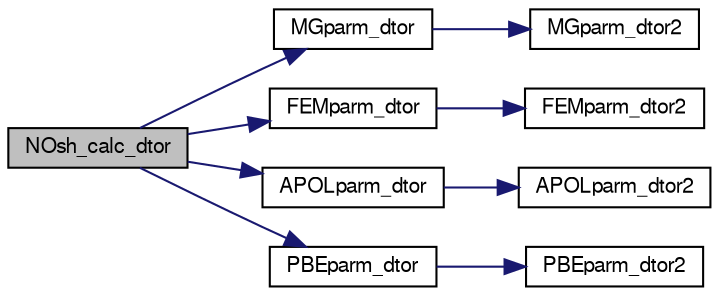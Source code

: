 digraph "NOsh_calc_dtor"
{
  edge [fontname="FreeSans",fontsize="10",labelfontname="FreeSans",labelfontsize="10"];
  node [fontname="FreeSans",fontsize="10",shape=record];
  rankdir="LR";
  Node1 [label="NOsh_calc_dtor",height=0.2,width=0.4,color="black", fillcolor="grey75", style="filled" fontcolor="black"];
  Node1 -> Node2 [color="midnightblue",fontsize="10",style="solid",fontname="FreeSans"];
  Node2 [label="MGparm_dtor",height=0.2,width=0.4,color="black", fillcolor="white", style="filled",URL="$group___m_gparm.html#ga04e6ff39e43578ee61c5d699e437e80f",tooltip="Object destructor."];
  Node2 -> Node3 [color="midnightblue",fontsize="10",style="solid",fontname="FreeSans"];
  Node3 [label="MGparm_dtor2",height=0.2,width=0.4,color="black", fillcolor="white", style="filled",URL="$group___m_gparm.html#ga0a83b29f044c19f635d6a2d5e6a19f90",tooltip="FORTRAN stub for object destructor."];
  Node1 -> Node4 [color="midnightblue",fontsize="10",style="solid",fontname="FreeSans"];
  Node4 [label="FEMparm_dtor",height=0.2,width=0.4,color="black", fillcolor="white", style="filled",URL="$group___f_e_mparm.html#gae239dd3231f902875739d09f5a598984",tooltip="Object destructor."];
  Node4 -> Node5 [color="midnightblue",fontsize="10",style="solid",fontname="FreeSans"];
  Node5 [label="FEMparm_dtor2",height=0.2,width=0.4,color="black", fillcolor="white", style="filled",URL="$group___f_e_mparm.html#gae75199b1b6ac6900380fb6996a040852",tooltip="FORTRAN stub for object destructor."];
  Node1 -> Node6 [color="midnightblue",fontsize="10",style="solid",fontname="FreeSans"];
  Node6 [label="APOLparm_dtor",height=0.2,width=0.4,color="black", fillcolor="white", style="filled",URL="$group___a_p_o_lparm.html#ga455cd494d373802482bc764f9d2c8175",tooltip="Object destructor."];
  Node6 -> Node7 [color="midnightblue",fontsize="10",style="solid",fontname="FreeSans"];
  Node7 [label="APOLparm_dtor2",height=0.2,width=0.4,color="black", fillcolor="white", style="filled",URL="$group___a_p_o_lparm.html#ga54681948b9223f7236a211aa40539882",tooltip="FORTRAN stub for object destructor."];
  Node1 -> Node8 [color="midnightblue",fontsize="10",style="solid",fontname="FreeSans"];
  Node8 [label="PBEparm_dtor",height=0.2,width=0.4,color="black", fillcolor="white", style="filled",URL="$group___p_b_eparm.html#ga749c8a9491514047f11939a777da6197",tooltip="Object destructor."];
  Node8 -> Node9 [color="midnightblue",fontsize="10",style="solid",fontname="FreeSans"];
  Node9 [label="PBEparm_dtor2",height=0.2,width=0.4,color="black", fillcolor="white", style="filled",URL="$group___p_b_eparm.html#ga9956eba6fafefd6bdce453e387201d60",tooltip="FORTRAN stub for object destructor."];
}
